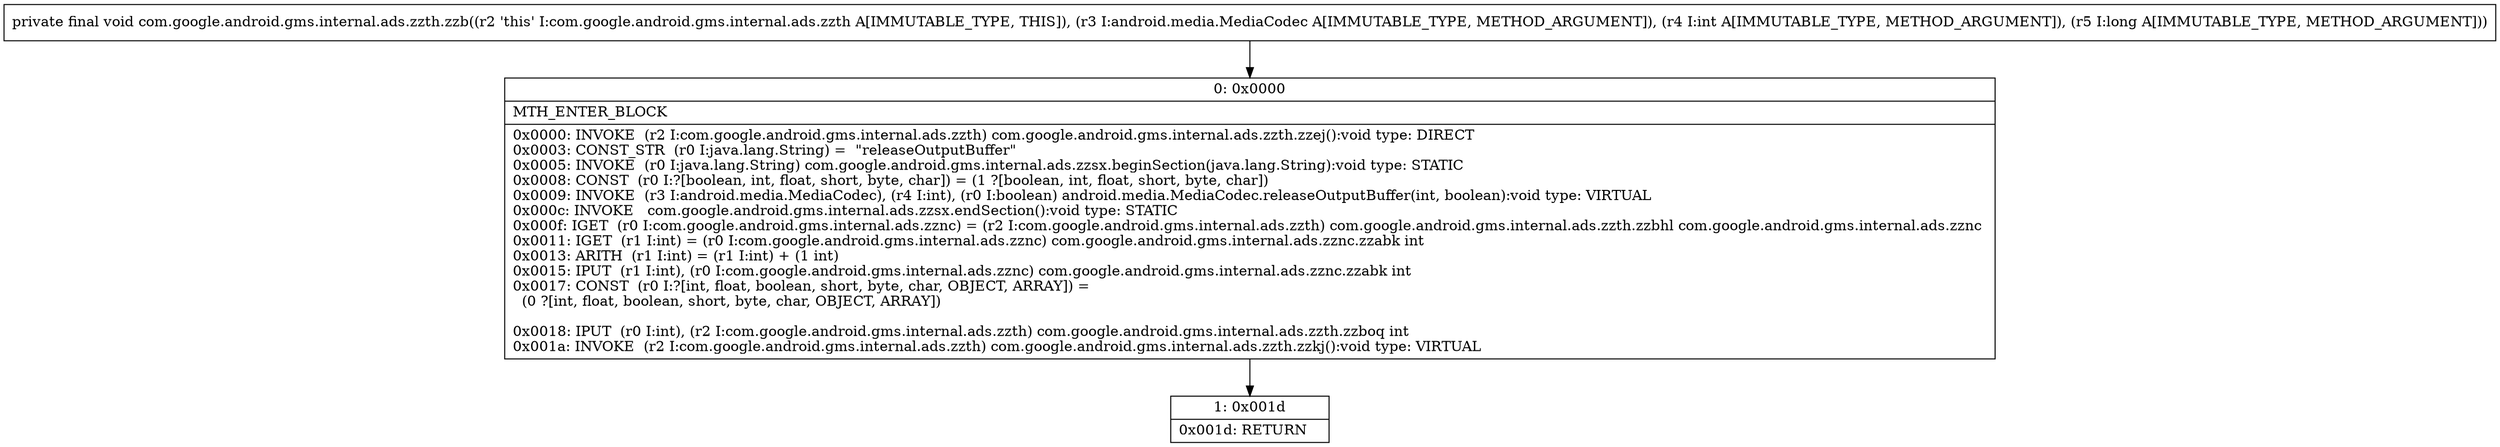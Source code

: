 digraph "CFG forcom.google.android.gms.internal.ads.zzth.zzb(Landroid\/media\/MediaCodec;IJ)V" {
Node_0 [shape=record,label="{0\:\ 0x0000|MTH_ENTER_BLOCK\l|0x0000: INVOKE  (r2 I:com.google.android.gms.internal.ads.zzth) com.google.android.gms.internal.ads.zzth.zzej():void type: DIRECT \l0x0003: CONST_STR  (r0 I:java.lang.String) =  \"releaseOutputBuffer\" \l0x0005: INVOKE  (r0 I:java.lang.String) com.google.android.gms.internal.ads.zzsx.beginSection(java.lang.String):void type: STATIC \l0x0008: CONST  (r0 I:?[boolean, int, float, short, byte, char]) = (1 ?[boolean, int, float, short, byte, char]) \l0x0009: INVOKE  (r3 I:android.media.MediaCodec), (r4 I:int), (r0 I:boolean) android.media.MediaCodec.releaseOutputBuffer(int, boolean):void type: VIRTUAL \l0x000c: INVOKE   com.google.android.gms.internal.ads.zzsx.endSection():void type: STATIC \l0x000f: IGET  (r0 I:com.google.android.gms.internal.ads.zznc) = (r2 I:com.google.android.gms.internal.ads.zzth) com.google.android.gms.internal.ads.zzth.zzbhl com.google.android.gms.internal.ads.zznc \l0x0011: IGET  (r1 I:int) = (r0 I:com.google.android.gms.internal.ads.zznc) com.google.android.gms.internal.ads.zznc.zzabk int \l0x0013: ARITH  (r1 I:int) = (r1 I:int) + (1 int) \l0x0015: IPUT  (r1 I:int), (r0 I:com.google.android.gms.internal.ads.zznc) com.google.android.gms.internal.ads.zznc.zzabk int \l0x0017: CONST  (r0 I:?[int, float, boolean, short, byte, char, OBJECT, ARRAY]) = \l  (0 ?[int, float, boolean, short, byte, char, OBJECT, ARRAY])\l \l0x0018: IPUT  (r0 I:int), (r2 I:com.google.android.gms.internal.ads.zzth) com.google.android.gms.internal.ads.zzth.zzboq int \l0x001a: INVOKE  (r2 I:com.google.android.gms.internal.ads.zzth) com.google.android.gms.internal.ads.zzth.zzkj():void type: VIRTUAL \l}"];
Node_1 [shape=record,label="{1\:\ 0x001d|0x001d: RETURN   \l}"];
MethodNode[shape=record,label="{private final void com.google.android.gms.internal.ads.zzth.zzb((r2 'this' I:com.google.android.gms.internal.ads.zzth A[IMMUTABLE_TYPE, THIS]), (r3 I:android.media.MediaCodec A[IMMUTABLE_TYPE, METHOD_ARGUMENT]), (r4 I:int A[IMMUTABLE_TYPE, METHOD_ARGUMENT]), (r5 I:long A[IMMUTABLE_TYPE, METHOD_ARGUMENT])) }"];
MethodNode -> Node_0;
Node_0 -> Node_1;
}

